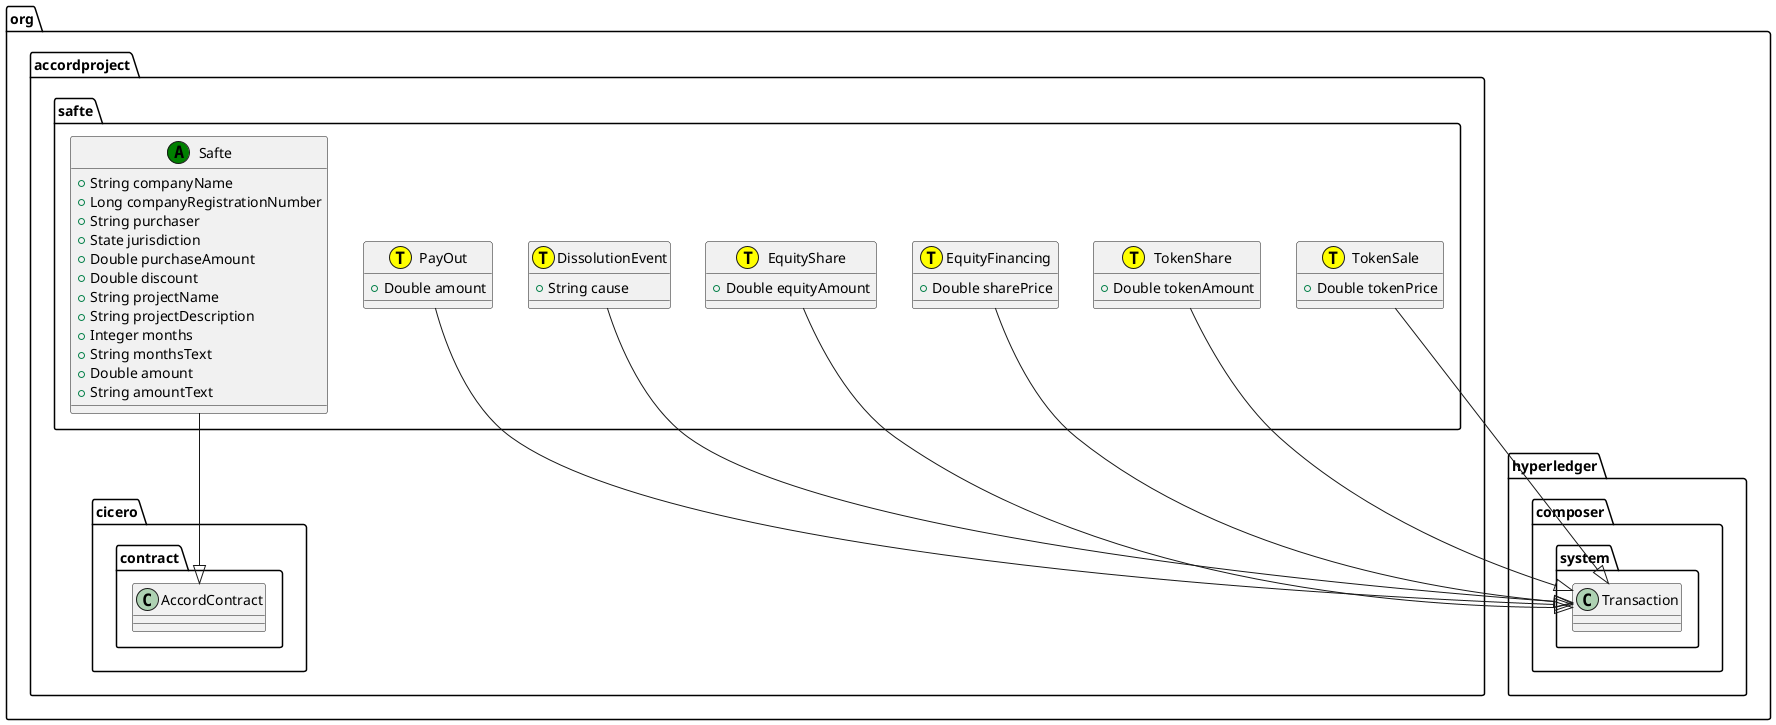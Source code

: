 @startuml
class org.accordproject.safte.TokenSale << (T,yellow) >> {
   + Double tokenPrice
}
org.accordproject.safte.TokenSale --|> org.hyperledger.composer.system.Transaction
class org.accordproject.safte.TokenShare << (T,yellow) >> {
   + Double tokenAmount
}
org.accordproject.safte.TokenShare --|> org.hyperledger.composer.system.Transaction
class org.accordproject.safte.EquityFinancing << (T,yellow) >> {
   + Double sharePrice
}
org.accordproject.safte.EquityFinancing --|> org.hyperledger.composer.system.Transaction
class org.accordproject.safte.EquityShare << (T,yellow) >> {
   + Double equityAmount
}
org.accordproject.safte.EquityShare --|> org.hyperledger.composer.system.Transaction
class org.accordproject.safte.DissolutionEvent << (T,yellow) >> {
   + String cause
}
org.accordproject.safte.DissolutionEvent --|> org.hyperledger.composer.system.Transaction
class org.accordproject.safte.PayOut << (T,yellow) >> {
   + Double amount
}
org.accordproject.safte.PayOut --|> org.hyperledger.composer.system.Transaction
class org.accordproject.safte.Safte << (A,green) >> {
   + String companyName
   + Long companyRegistrationNumber
   + String purchaser
   + State jurisdiction
   + Double purchaseAmount
   + Double discount
   + String projectName
   + String projectDescription
   + Integer months
   + String monthsText
   + Double amount
   + String amountText
}
org.accordproject.safte.Safte --|> org.accordproject.cicero.contract.AccordContract
@enduml
